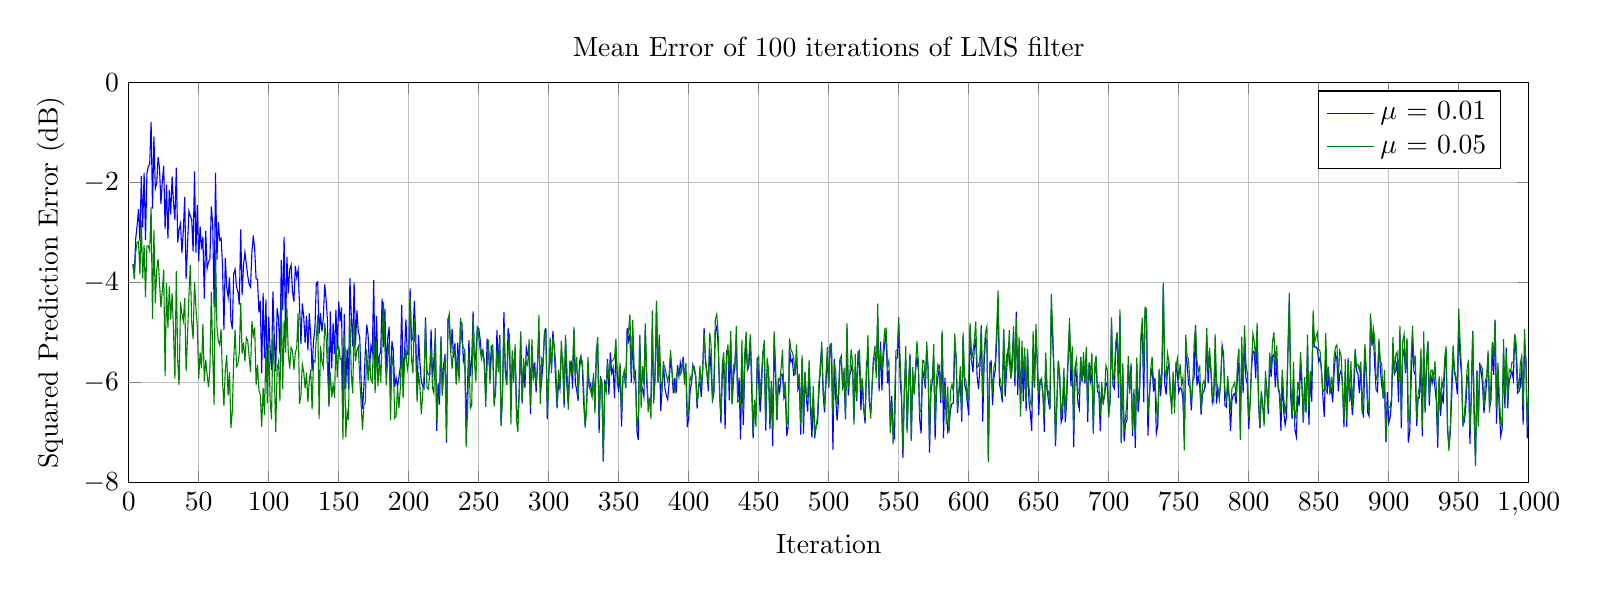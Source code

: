 % This file was created by matlab2tikz v0.4.7 (commit e8e34ce6bed2236de660d19205fcab087937605e) running on MATLAB 8.3.
% Copyright (c) 2008--2014, Nico Schlömer <nico.schloemer@gmail.com>
% All rights reserved.
% Minimal pgfplots version: 1.3
% 
% The latest updates can be retrieved from
%   http://www.mathworks.com/matlabcentral/fileexchange/22022-matlab2tikz
% where you can also make suggestions and rate matlab2tikz.
% 
\begin{tikzpicture}

\begin{axis}[%
width=7in,
height=2in,
unbounded coords=jump,
scale only axis,
xmin=0,
xmax=1000,
xlabel={Iteration},
xmajorgrids,
ymin=-8,
ymax=0,
ylabel={Squared Prediction Error (dB)},
ymajorgrids,
title={Mean Error of 100 iterations of LMS filter},
legend style={draw=black,fill=white,legend cell align=left}
]
\addplot [color=blue,solid]
  table[row sep=crcr]{1	-inf\\
2	-inf\\
3	-3.632\\
4	-3.81\\
5	-3.124\\
6	-2.861\\
7	-2.535\\
8	-3.167\\
9	-1.873\\
10	-2.897\\
11	-1.807\\
12	-3.155\\
13	-1.825\\
14	-1.682\\
15	-1.632\\
16	-0.79\\
17	-2.521\\
18	-1.076\\
19	-2.122\\
20	-2.01\\
21	-1.491\\
22	-1.714\\
23	-2.43\\
24	-1.975\\
25	-1.67\\
26	-2.931\\
27	-2.045\\
28	-3.124\\
29	-2.151\\
30	-2.635\\
31	-1.877\\
32	-2.403\\
33	-2.745\\
34	-1.701\\
35	-3.2\\
36	-2.935\\
37	-2.819\\
38	-3.406\\
39	-2.972\\
40	-2.291\\
41	-3.93\\
42	-3.26\\
43	-2.573\\
44	-2.67\\
45	-2.738\\
46	-3.382\\
47	-1.779\\
48	-3.406\\
49	-2.453\\
50	-3.577\\
51	-2.876\\
52	-3.336\\
53	-3.086\\
54	-4.322\\
55	-2.967\\
56	-3.723\\
57	-3.592\\
58	-3.539\\
59	-2.483\\
60	-2.835\\
61	-4.493\\
62	-1.808\\
63	-3.547\\
64	-2.793\\
65	-3.15\\
66	-3.116\\
67	-3.657\\
68	-4.953\\
69	-3.507\\
70	-4.088\\
71	-4.297\\
72	-3.899\\
73	-4.768\\
74	-4.933\\
75	-3.819\\
76	-3.737\\
77	-4.085\\
78	-4.184\\
79	-4.441\\
80	-2.94\\
81	-4.25\\
82	-3.659\\
83	-3.396\\
84	-3.63\\
85	-3.865\\
86	-4.036\\
87	-4.094\\
88	-3.395\\
89	-3.061\\
90	-3.345\\
91	-3.93\\
92	-3.936\\
93	-4.598\\
94	-4.362\\
95	-5.814\\
96	-4.21\\
97	-5.513\\
98	-4.34\\
99	-5.947\\
100	-4.688\\
101	-5.328\\
102	-5.75\\
103	-4.178\\
104	-5.128\\
105	-5.776\\
106	-4.513\\
107	-4.717\\
108	-5.433\\
109	-3.547\\
110	-4.554\\
111	-3.09\\
112	-5.097\\
113	-3.485\\
114	-4.216\\
115	-3.739\\
116	-3.649\\
117	-4.192\\
118	-4.383\\
119	-3.668\\
120	-3.898\\
121	-3.742\\
122	-4.442\\
123	-5.231\\
124	-4.421\\
125	-4.679\\
126	-5.21\\
127	-4.673\\
128	-5.356\\
129	-4.616\\
130	-5.08\\
131	-5.77\\
132	-5.171\\
133	-4.924\\
134	-4.01\\
135	-3.987\\
136	-5.03\\
137	-4.616\\
138	-4.981\\
139	-4.712\\
140	-4.04\\
141	-4.343\\
142	-4.774\\
143	-6.485\\
144	-4.579\\
145	-5.72\\
146	-4.81\\
147	-5.432\\
148	-4.548\\
149	-5.336\\
150	-4.383\\
151	-4.78\\
152	-4.5\\
153	-6.466\\
154	-4.628\\
155	-6.123\\
156	-5.327\\
157	-6.143\\
158	-3.91\\
159	-4.676\\
160	-5.276\\
161	-4.0\\
162	-5.249\\
163	-4.56\\
164	-4.978\\
165	-5.092\\
166	-5.956\\
167	-6.529\\
168	-6.08\\
169	-5.379\\
170	-4.844\\
171	-5.052\\
172	-5.744\\
173	-5.269\\
174	-5.388\\
175	-3.951\\
176	-5.921\\
177	-4.667\\
178	-5.641\\
179	-5.474\\
180	-5.37\\
181	-4.323\\
182	-5.292\\
183	-4.528\\
184	-5.831\\
185	-5.115\\
186	-4.884\\
187	-6.308\\
188	-5.173\\
189	-5.364\\
190	-6.085\\
191	-5.907\\
192	-6.087\\
193	-5.903\\
194	-5.686\\
195	-4.455\\
196	-5.94\\
197	-5.438\\
198	-4.738\\
199	-5.44\\
200	-5.448\\
201	-4.117\\
202	-5.166\\
203	-5.102\\
204	-4.37\\
205	-5.04\\
206	-6.254\\
207	-5.053\\
208	-5.604\\
209	-5.976\\
210	-6.077\\
211	-6.118\\
212	-4.7\\
213	-5.749\\
214	-5.847\\
215	-5.836\\
216	-4.939\\
217	-5.901\\
218	-5.537\\
219	-5.054\\
220	-6.966\\
221	-6.012\\
222	-6.444\\
223	-5.079\\
224	-6.209\\
225	-5.635\\
226	-5.435\\
227	-7.204\\
228	-4.757\\
229	-4.809\\
230	-5.409\\
231	-4.924\\
232	-5.508\\
233	-5.209\\
234	-6.025\\
235	-5.206\\
236	-5.654\\
237	-4.787\\
238	-4.813\\
239	-5.574\\
240	-5.417\\
241	-6.914\\
242	-6.062\\
243	-5.151\\
244	-5.875\\
245	-5.539\\
246	-4.576\\
247	-5.642\\
248	-5.411\\
249	-4.932\\
250	-4.916\\
251	-5.131\\
252	-5.451\\
253	-5.352\\
254	-5.652\\
255	-6.308\\
256	-5.126\\
257	-5.379\\
258	-5.814\\
259	-5.281\\
260	-5.349\\
261	-6.338\\
262	-6.252\\
263	-4.954\\
264	-5.682\\
265	-5.055\\
266	-6.871\\
267	-6.189\\
268	-4.587\\
269	-5.718\\
270	-6.054\\
271	-4.911\\
272	-5.265\\
273	-6.47\\
274	-5.457\\
275	-5.797\\
276	-5.346\\
277	-6.517\\
278	-6.725\\
279	-6.139\\
280	-5.057\\
281	-6.422\\
282	-5.703\\
283	-6.11\\
284	-5.3\\
285	-5.458\\
286	-5.46\\
287	-6.626\\
288	-5.266\\
289	-5.931\\
290	-5.597\\
291	-6.202\\
292	-5.579\\
293	-4.972\\
294	-6.215\\
295	-5.963\\
296	-5.562\\
297	-5.06\\
298	-4.908\\
299	-6.731\\
300	-5.818\\
301	-5.458\\
302	-5.658\\
303	-4.973\\
304	-5.361\\
305	-5.987\\
306	-6.516\\
307	-5.997\\
308	-6.131\\
309	-5.442\\
310	-5.505\\
311	-6.501\\
312	-5.12\\
313	-6.063\\
314	-6.433\\
315	-5.791\\
316	-5.559\\
317	-6.12\\
318	-4.951\\
319	-6.003\\
320	-6.16\\
321	-6.366\\
322	-5.585\\
323	-5.471\\
324	-5.685\\
325	-6.426\\
326	-6.849\\
327	-6.462\\
328	-5.784\\
329	-6.097\\
330	-6.025\\
331	-6.286\\
332	-5.889\\
333	-6.494\\
334	-5.432\\
335	-5.23\\
336	-7.006\\
337	-5.875\\
338	-6.092\\
339	-7.581\\
340	-5.944\\
341	-6.187\\
342	-5.53\\
343	-6.242\\
344	-5.401\\
345	-5.814\\
346	-5.707\\
347	-6.311\\
348	-5.28\\
349	-5.825\\
350	-6.198\\
351	-5.689\\
352	-6.885\\
353	-5.9\\
354	-5.801\\
355	-6.112\\
356	-4.912\\
357	-5.167\\
358	-5.038\\
359	-6.002\\
360	-4.971\\
361	-5.956\\
362	-5.811\\
363	-6.98\\
364	-7.149\\
365	-5.062\\
366	-6.04\\
367	-6.137\\
368	-6.289\\
369	-4.947\\
370	-6.002\\
371	-6.378\\
372	-6.359\\
373	-6.395\\
374	-4.911\\
375	-6.342\\
376	-5.783\\
377	-4.417\\
378	-6.001\\
379	-5.114\\
380	-6.571\\
381	-6.136\\
382	-5.58\\
383	-6.111\\
384	-6.256\\
385	-6.343\\
386	-6.012\\
387	-5.506\\
388	-5.773\\
389	-6.212\\
390	-5.91\\
391	-6.216\\
392	-5.656\\
393	-5.876\\
394	-5.6\\
395	-5.764\\
396	-5.486\\
397	-5.867\\
398	-5.818\\
399	-6.894\\
400	-6.715\\
401	-6.166\\
402	-6.011\\
403	-5.644\\
404	-5.761\\
405	-5.874\\
406	-6.522\\
407	-6.062\\
408	-5.99\\
409	-6.289\\
410	-5.755\\
411	-4.906\\
412	-5.643\\
413	-5.775\\
414	-6.175\\
415	-5.346\\
416	-5.774\\
417	-6.346\\
418	-6.224\\
419	-4.984\\
420	-4.882\\
421	-5.261\\
422	-6.134\\
423	-6.819\\
424	-5.853\\
425	-5.607\\
426	-6.928\\
427	-5.369\\
428	-5.359\\
429	-6.359\\
430	-5.156\\
431	-6.436\\
432	-5.911\\
433	-5.636\\
434	-5.078\\
435	-6.37\\
436	-5.901\\
437	-7.136\\
438	-5.662\\
439	-6.848\\
440	-5.696\\
441	-5.21\\
442	-5.746\\
443	-5.67\\
444	-5.092\\
445	-6.168\\
446	-7.121\\
447	-6.425\\
448	-6.7\\
449	-5.497\\
450	-5.98\\
451	-6.586\\
452	-6.129\\
453	-5.395\\
454	-5.415\\
455	-6.963\\
456	-5.75\\
457	-5.732\\
458	-6.927\\
459	-6.108\\
460	-7.273\\
461	-5.153\\
462	-5.877\\
463	-6.753\\
464	-6.022\\
465	-6.185\\
466	-5.833\\
467	-5.849\\
468	-6.304\\
469	-6.176\\
470	-7.069\\
471	-6.897\\
472	-5.308\\
473	-5.589\\
474	-5.539\\
475	-5.856\\
476	-5.824\\
477	-5.428\\
478	-6.13\\
479	-6.011\\
480	-7.043\\
481	-5.527\\
482	-7.023\\
483	-5.792\\
484	-6.313\\
485	-6.58\\
486	-5.722\\
487	-6.545\\
488	-7.102\\
489	-6.264\\
490	-7.115\\
491	-6.857\\
492	-6.819\\
493	-6.217\\
494	-5.631\\
495	-5.297\\
496	-6.224\\
497	-6.597\\
498	-6.037\\
499	-5.436\\
500	-6.104\\
501	-5.248\\
502	-5.446\\
503	-7.35\\
504	-5.529\\
505	-6.327\\
506	-6.761\\
507	-6.35\\
508	-5.556\\
509	-5.551\\
510	-6.105\\
511	-5.852\\
512	-6.734\\
513	-4.913\\
514	-6.259\\
515	-5.854\\
516	-5.773\\
517	-5.583\\
518	-6.738\\
519	-5.706\\
520	-6.374\\
521	-5.364\\
522	-5.687\\
523	-6.555\\
524	-5.939\\
525	-6.542\\
526	-6.822\\
527	-5.589\\
528	-5.618\\
529	-6.399\\
530	-6.619\\
531	-6.075\\
532	-5.504\\
533	-5.532\\
534	-5.827\\
535	-4.705\\
536	-6.176\\
537	-5.185\\
538	-6.158\\
539	-5.517\\
540	-5.231\\
541	-4.978\\
542	-6.018\\
543	-5.754\\
544	-6.888\\
545	-6.271\\
546	-6.978\\
547	-7.094\\
548	-5.539\\
549	-5.5\\
550	-4.847\\
551	-5.954\\
552	-6.335\\
553	-7.515\\
554	-6.135\\
555	-5.533\\
556	-6.965\\
557	-6.14\\
558	-5.426\\
559	-7.14\\
560	-5.854\\
561	-6.217\\
562	-5.78\\
563	-5.481\\
564	-5.75\\
565	-6.745\\
566	-7.02\\
567	-5.739\\
568	-5.895\\
569	-6.121\\
570	-5.337\\
571	-5.723\\
572	-7.402\\
573	-6.189\\
574	-5.989\\
575	-5.537\\
576	-7.142\\
577	-6.169\\
578	-5.889\\
579	-5.722\\
580	-6.414\\
581	-5.0\\
582	-7.114\\
583	-5.901\\
584	-6.542\\
585	-6.977\\
586	-6.866\\
587	-6.542\\
588	-6.425\\
589	-6.411\\
590	-5.296\\
591	-5.483\\
592	-6.613\\
593	-6.219\\
594	-5.985\\
595	-6.781\\
596	-5.098\\
597	-6.042\\
598	-6.142\\
599	-6.393\\
600	-6.655\\
601	-4.92\\
602	-5.546\\
603	-5.799\\
604	-5.313\\
605	-5.131\\
606	-5.88\\
607	-6.13\\
608	-5.699\\
609	-4.86\\
610	-6.784\\
611	-5.651\\
612	-5.111\\
613	-5.18\\
614	-7.461\\
615	-5.771\\
616	-5.552\\
617	-6.454\\
618	-5.909\\
619	-5.747\\
620	-5.164\\
621	-4.421\\
622	-6.044\\
623	-6.161\\
624	-6.397\\
625	-4.965\\
626	-6.282\\
627	-5.803\\
628	-5.369\\
629	-5.486\\
630	-5.907\\
631	-5.505\\
632	-4.988\\
633	-6.078\\
634	-4.583\\
635	-6.247\\
636	-5.287\\
637	-6.546\\
638	-5.431\\
639	-6.379\\
640	-5.473\\
641	-6.575\\
642	-5.382\\
643	-6.363\\
644	-6.601\\
645	-6.968\\
646	-5.267\\
647	-6.104\\
648	-4.943\\
649	-5.634\\
650	-6.647\\
651	-5.96\\
652	-5.994\\
653	-6.215\\
654	-6.987\\
655	-5.575\\
656	-6.121\\
657	-6.389\\
658	-6.542\\
659	-4.507\\
660	-5.163\\
661	-5.951\\
662	-7.273\\
663	-6.375\\
664	-5.566\\
665	-5.897\\
666	-6.797\\
667	-6.701\\
668	-5.912\\
669	-6.79\\
670	-6.361\\
671	-5.527\\
672	-4.927\\
673	-6.078\\
674	-5.507\\
675	-7.286\\
676	-5.681\\
677	-5.866\\
678	-6.41\\
679	-6.53\\
680	-5.495\\
681	-5.989\\
682	-5.652\\
683	-6.022\\
684	-5.37\\
685	-6.788\\
686	-5.595\\
687	-5.979\\
688	-5.829\\
689	-6.961\\
690	-5.788\\
691	-5.664\\
692	-6.182\\
693	-6.221\\
694	-6.972\\
695	-6.073\\
696	-6.359\\
697	-6.298\\
698	-6.0\\
699	-6.073\\
700	-6.651\\
701	-6.396\\
702	-4.802\\
703	-6.059\\
704	-6.121\\
705	-5.351\\
706	-5.016\\
707	-6.306\\
708	-4.669\\
709	-7.217\\
710	-5.691\\
711	-7.181\\
712	-6.819\\
713	-6.759\\
714	-5.631\\
715	-6.137\\
716	-5.618\\
717	-7.066\\
718	-6.229\\
719	-7.309\\
720	-5.623\\
721	-6.595\\
722	-6.239\\
723	-5.156\\
724	-4.914\\
725	-6.394\\
726	-4.577\\
727	-4.67\\
728	-7.064\\
729	-6.284\\
730	-5.899\\
731	-5.701\\
732	-6.18\\
733	-5.906\\
734	-7.021\\
735	-6.866\\
736	-5.765\\
737	-6.273\\
738	-5.89\\
739	-4.062\\
740	-6.023\\
741	-6.244\\
742	-5.725\\
743	-5.637\\
744	-6.274\\
745	-6.44\\
746	-5.924\\
747	-6.373\\
748	-5.67\\
749	-5.803\\
750	-6.191\\
751	-6.104\\
752	-6.134\\
753	-6.344\\
754	-7.187\\
755	-5.422\\
756	-5.606\\
757	-6.043\\
758	-6.076\\
759	-6.558\\
760	-5.968\\
761	-5.905\\
762	-4.855\\
763	-6.063\\
764	-5.886\\
765	-6.063\\
766	-6.647\\
767	-6.223\\
768	-6.179\\
769	-6.002\\
770	-5.082\\
771	-6.019\\
772	-5.49\\
773	-5.756\\
774	-6.399\\
775	-6.269\\
776	-5.391\\
777	-6.42\\
778	-6.128\\
779	-6.302\\
780	-5.972\\
781	-5.257\\
782	-5.417\\
783	-6.458\\
784	-6.493\\
785	-6.038\\
786	-6.28\\
787	-6.973\\
788	-6.356\\
789	-6.244\\
790	-6.219\\
791	-6.43\\
792	-5.822\\
793	-5.596\\
794	-6.965\\
795	-5.461\\
796	-6.21\\
797	-5.137\\
798	-5.906\\
799	-6.035\\
800	-6.927\\
801	-6.389\\
802	-5.703\\
803	-5.372\\
804	-5.404\\
805	-5.915\\
806	-5.041\\
807	-6.419\\
808	-6.915\\
809	-6.22\\
810	-6.461\\
811	-6.786\\
812	-5.902\\
813	-6.146\\
814	-6.629\\
815	-5.499\\
816	-5.891\\
817	-5.47\\
818	-5.436\\
819	-6.099\\
820	-5.53\\
821	-6.124\\
822	-6.242\\
823	-6.967\\
824	-5.873\\
825	-6.584\\
826	-6.851\\
827	-6.673\\
828	-5.407\\
829	-4.355\\
830	-6.288\\
831	-6.733\\
832	-6.046\\
833	-6.953\\
834	-7.083\\
835	-6.259\\
836	-6.476\\
837	-5.616\\
838	-6.068\\
839	-6.804\\
840	-6.005\\
841	-6.586\\
842	-5.275\\
843	-6.846\\
844	-5.828\\
845	-6.382\\
846	-4.833\\
847	-5.291\\
848	-5.29\\
849	-5.327\\
850	-5.584\\
851	-5.5\\
852	-5.759\\
853	-6.297\\
854	-6.687\\
855	-5.51\\
856	-6.238\\
857	-5.828\\
858	-6.212\\
859	-6.128\\
860	-6.399\\
861	-5.797\\
862	-5.436\\
863	-5.54\\
864	-6.177\\
865	-5.839\\
866	-5.765\\
867	-6.005\\
868	-6.893\\
869	-5.804\\
870	-6.886\\
871	-5.508\\
872	-6.373\\
873	-6.114\\
874	-6.653\\
875	-6.303\\
876	-5.409\\
877	-5.761\\
878	-5.823\\
879	-6.212\\
880	-5.696\\
881	-6.463\\
882	-6.701\\
883	-5.436\\
884	-5.791\\
885	-6.602\\
886	-6.673\\
887	-4.692\\
888	-5.265\\
889	-4.991\\
890	-5.667\\
891	-6.151\\
892	-6.187\\
893	-5.181\\
894	-5.716\\
895	-6.058\\
896	-6.255\\
897	-6.083\\
898	-7.2\\
899	-6.192\\
900	-6.808\\
901	-6.693\\
902	-6.397\\
903	-5.372\\
904	-5.836\\
905	-5.772\\
906	-5.573\\
907	-6.395\\
908	-5.032\\
909	-6.918\\
910	-5.47\\
911	-5.33\\
912	-5.812\\
913	-5.152\\
914	-7.201\\
915	-6.978\\
916	-6.0\\
917	-5.139\\
918	-5.768\\
919	-5.858\\
920	-6.869\\
921	-6.3\\
922	-6.306\\
923	-5.482\\
924	-7.076\\
925	-5.285\\
926	-6.585\\
927	-5.702\\
928	-5.198\\
929	-6.461\\
930	-5.844\\
931	-6.015\\
932	-5.844\\
933	-6.094\\
934	-6.379\\
935	-7.304\\
936	-5.928\\
937	-6.666\\
938	-6.229\\
939	-6.421\\
940	-5.7\\
941	-5.456\\
942	-6.941\\
943	-7.289\\
944	-7.005\\
945	-6.272\\
946	-5.412\\
947	-5.804\\
948	-5.95\\
949	-6.239\\
950	-4.915\\
951	-5.503\\
952	-5.842\\
953	-6.838\\
954	-6.79\\
955	-6.504\\
956	-5.961\\
957	-5.808\\
958	-7.23\\
959	-6.177\\
960	-4.971\\
961	-6.727\\
962	-7.624\\
963	-5.76\\
964	-6.8\\
965	-5.606\\
966	-5.777\\
967	-6.028\\
968	-6.613\\
969	-6.301\\
970	-5.975\\
971	-5.441\\
972	-6.499\\
973	-6.373\\
974	-5.272\\
975	-5.847\\
976	-4.742\\
977	-6.821\\
978	-5.803\\
979	-6.57\\
980	-7.074\\
981	-6.918\\
982	-5.428\\
983	-6.516\\
984	-5.301\\
985	-6.518\\
986	-5.99\\
987	-5.872\\
988	-5.777\\
989	-5.938\\
990	-5.063\\
991	-5.452\\
992	-6.213\\
993	-6.186\\
994	-6.087\\
995	-5.578\\
996	-6.845\\
997	-5.253\\
998	-5.548\\
999	-7.119\\
1000	-6.383\\
};
\addlegendentry{$\mu\text{ = 0.01}$};

\addplot [color=black!50!green,solid]
  table[row sep=crcr]{1	-inf\\
2	-inf\\
3	-3.632\\
4	-3.93\\
5	-3.389\\
6	-3.201\\
7	-3.18\\
8	-3.841\\
9	-2.766\\
10	-3.916\\
11	-3.252\\
12	-4.292\\
13	-3.269\\
14	-3.268\\
15	-3.37\\
16	-2.491\\
17	-4.729\\
18	-2.949\\
19	-4.406\\
20	-3.749\\
21	-3.527\\
22	-4.005\\
23	-4.499\\
24	-4.158\\
25	-3.746\\
26	-5.876\\
27	-4.015\\
28	-4.907\\
29	-4.076\\
30	-4.738\\
31	-4.211\\
32	-4.966\\
33	-5.923\\
34	-3.774\\
35	-5.572\\
36	-6.054\\
37	-4.396\\
38	-4.629\\
39	-4.773\\
40	-4.312\\
41	-5.776\\
42	-5.077\\
43	-4.269\\
44	-3.655\\
45	-4.8\\
46	-5.128\\
47	-3.988\\
48	-4.499\\
49	-4.879\\
50	-5.918\\
51	-5.399\\
52	-5.716\\
53	-4.829\\
54	-5.981\\
55	-5.546\\
56	-5.84\\
57	-6.093\\
58	-5.742\\
59	-4.189\\
60	-5.405\\
61	-6.452\\
62	-3.348\\
63	-4.881\\
64	-5.173\\
65	-5.251\\
66	-4.929\\
67	-5.959\\
68	-6.465\\
69	-5.75\\
70	-5.456\\
71	-6.264\\
72	-5.794\\
73	-6.911\\
74	-6.575\\
75	-5.546\\
76	-4.945\\
77	-5.684\\
78	-5.633\\
79	-5.409\\
80	-4.409\\
81	-5.424\\
82	-5.201\\
83	-5.578\\
84	-5.103\\
85	-5.164\\
86	-5.478\\
87	-5.787\\
88	-4.773\\
89	-5.065\\
90	-4.901\\
91	-6.052\\
92	-5.653\\
93	-6.153\\
94	-6.252\\
95	-6.885\\
96	-6.105\\
97	-6.652\\
98	-5.289\\
99	-6.416\\
100	-5.185\\
101	-6.33\\
102	-6.737\\
103	-5.001\\
104	-5.787\\
105	-6.995\\
106	-5.726\\
107	-5.579\\
108	-6.376\\
109	-4.298\\
110	-6.137\\
111	-4.761\\
112	-5.402\\
113	-4.515\\
114	-5.424\\
115	-5.722\\
116	-5.3\\
117	-5.366\\
118	-5.747\\
119	-5.405\\
120	-5.308\\
121	-4.614\\
122	-6.432\\
123	-6.266\\
124	-5.632\\
125	-5.787\\
126	-6.118\\
127	-5.805\\
128	-6.391\\
129	-5.955\\
130	-5.744\\
131	-6.543\\
132	-5.557\\
133	-5.595\\
134	-5.112\\
135	-4.648\\
136	-6.732\\
137	-5.271\\
138	-5.581\\
139	-5.688\\
140	-4.813\\
141	-5.084\\
142	-5.724\\
143	-6.427\\
144	-5.788\\
145	-6.29\\
146	-6.047\\
147	-6.309\\
148	-5.177\\
149	-5.896\\
150	-5.261\\
151	-5.532\\
152	-5.523\\
153	-7.143\\
154	-5.055\\
155	-7.092\\
156	-6.575\\
157	-6.755\\
158	-4.704\\
159	-5.849\\
160	-6.215\\
161	-4.806\\
162	-5.576\\
163	-5.348\\
164	-5.283\\
165	-5.916\\
166	-6.419\\
167	-6.948\\
168	-6.446\\
169	-6.398\\
170	-5.337\\
171	-5.97\\
172	-5.501\\
173	-5.948\\
174	-5.994\\
175	-4.98\\
176	-6.21\\
177	-5.179\\
178	-6.074\\
179	-5.517\\
180	-5.998\\
181	-5.173\\
182	-4.395\\
183	-5.306\\
184	-6.057\\
185	-5.482\\
186	-5.202\\
187	-6.758\\
188	-5.468\\
189	-5.649\\
190	-6.713\\
191	-6.673\\
192	-6.089\\
193	-6.515\\
194	-6.117\\
195	-5.268\\
196	-6.318\\
197	-5.626\\
198	-5.323\\
199	-5.748\\
200	-5.571\\
201	-4.293\\
202	-5.52\\
203	-5.815\\
204	-4.711\\
205	-5.365\\
206	-6.387\\
207	-5.793\\
208	-6.081\\
209	-6.639\\
210	-6.206\\
211	-5.855\\
212	-4.778\\
213	-6.103\\
214	-6.135\\
215	-5.841\\
216	-5.29\\
217	-6.117\\
218	-6.219\\
219	-4.909\\
220	-6.763\\
221	-6.284\\
222	-6.261\\
223	-5.171\\
224	-6.261\\
225	-5.795\\
226	-5.51\\
227	-7.133\\
228	-4.742\\
229	-4.628\\
230	-5.386\\
231	-5.729\\
232	-5.323\\
233	-5.409\\
234	-6.043\\
235	-5.423\\
236	-5.999\\
237	-4.705\\
238	-5.183\\
239	-5.318\\
240	-5.339\\
241	-7.298\\
242	-6.591\\
243	-5.391\\
244	-6.514\\
245	-6.457\\
246	-4.665\\
247	-5.586\\
248	-5.985\\
249	-4.863\\
250	-5.088\\
251	-5.343\\
252	-5.529\\
253	-5.404\\
254	-5.566\\
255	-6.489\\
256	-5.661\\
257	-5.141\\
258	-6.029\\
259	-5.502\\
260	-5.238\\
261	-6.484\\
262	-6.157\\
263	-5.347\\
264	-5.79\\
265	-5.106\\
266	-6.851\\
267	-6.258\\
268	-4.885\\
269	-5.821\\
270	-6.049\\
271	-5.373\\
272	-5.018\\
273	-6.842\\
274	-5.358\\
275	-6.002\\
276	-5.234\\
277	-6.759\\
278	-6.99\\
279	-6.12\\
280	-4.979\\
281	-6.383\\
282	-5.516\\
283	-5.84\\
284	-5.573\\
285	-5.655\\
286	-5.129\\
287	-6.492\\
288	-5.129\\
289	-5.931\\
290	-5.774\\
291	-6.024\\
292	-5.755\\
293	-4.641\\
294	-6.428\\
295	-5.532\\
296	-5.621\\
297	-4.939\\
298	-5.121\\
299	-6.634\\
300	-6.001\\
301	-5.099\\
302	-5.815\\
303	-5.1\\
304	-5.28\\
305	-5.655\\
306	-6.468\\
307	-5.742\\
308	-6.111\\
309	-5.166\\
310	-5.661\\
311	-6.362\\
312	-5.054\\
313	-5.707\\
314	-6.541\\
315	-5.574\\
316	-5.848\\
317	-5.817\\
318	-4.885\\
319	-5.878\\
320	-5.494\\
321	-6.293\\
322	-5.741\\
323	-5.509\\
324	-5.581\\
325	-6.128\\
326	-6.909\\
327	-6.565\\
328	-5.49\\
329	-6.084\\
330	-6.174\\
331	-6.293\\
332	-5.811\\
333	-6.619\\
334	-5.359\\
335	-5.095\\
336	-6.755\\
337	-5.926\\
338	-5.952\\
339	-7.578\\
340	-6.028\\
341	-6.185\\
342	-5.587\\
343	-5.937\\
344	-5.636\\
345	-5.569\\
346	-5.552\\
347	-5.505\\
348	-5.122\\
349	-6.06\\
350	-5.941\\
351	-5.61\\
352	-6.642\\
353	-5.891\\
354	-5.762\\
355	-6.096\\
356	-5.108\\
357	-4.991\\
358	-4.637\\
359	-5.81\\
360	-4.75\\
361	-5.73\\
362	-6.013\\
363	-6.892\\
364	-6.67\\
365	-5.05\\
366	-6.518\\
367	-5.674\\
368	-6.043\\
369	-4.82\\
370	-5.785\\
371	-6.597\\
372	-6.302\\
373	-6.726\\
374	-4.558\\
375	-6.418\\
376	-5.925\\
377	-4.365\\
378	-5.99\\
379	-5.043\\
380	-5.954\\
381	-6.147\\
382	-5.636\\
383	-5.698\\
384	-5.837\\
385	-5.974\\
386	-5.845\\
387	-5.356\\
388	-5.733\\
389	-6.064\\
390	-6.178\\
391	-5.931\\
392	-5.77\\
393	-5.747\\
394	-5.83\\
395	-5.666\\
396	-5.589\\
397	-6.043\\
398	-5.603\\
399	-6.656\\
400	-6.533\\
401	-5.882\\
402	-5.973\\
403	-5.677\\
404	-5.683\\
405	-5.876\\
406	-6.429\\
407	-6.184\\
408	-5.663\\
409	-6.093\\
410	-5.743\\
411	-5.004\\
412	-5.492\\
413	-5.851\\
414	-5.972\\
415	-5.002\\
416	-5.262\\
417	-6.402\\
418	-5.969\\
419	-4.74\\
420	-4.635\\
421	-5.004\\
422	-6.17\\
423	-6.688\\
424	-5.619\\
425	-5.401\\
426	-6.374\\
427	-5.461\\
428	-5.241\\
429	-5.784\\
430	-4.972\\
431	-6.419\\
432	-5.658\\
433	-5.715\\
434	-4.875\\
435	-6.388\\
436	-6.366\\
437	-6.463\\
438	-5.141\\
439	-6.568\\
440	-5.421\\
441	-4.979\\
442	-5.748\\
443	-5.49\\
444	-5.036\\
445	-5.824\\
446	-7.036\\
447	-6.342\\
448	-6.89\\
449	-5.577\\
450	-5.491\\
451	-6.308\\
452	-5.866\\
453	-5.387\\
454	-5.154\\
455	-6.825\\
456	-5.506\\
457	-5.745\\
458	-6.802\\
459	-5.961\\
460	-6.931\\
461	-4.973\\
462	-5.637\\
463	-6.752\\
464	-5.926\\
465	-5.96\\
466	-5.719\\
467	-5.345\\
468	-6.301\\
469	-5.987\\
470	-6.845\\
471	-6.795\\
472	-5.12\\
473	-5.344\\
474	-5.397\\
475	-5.51\\
476	-5.858\\
477	-5.24\\
478	-6.083\\
479	-5.827\\
480	-6.841\\
481	-5.45\\
482	-6.8\\
483	-5.804\\
484	-6.237\\
485	-6.286\\
486	-5.55\\
487	-6.428\\
488	-6.796\\
489	-6.074\\
490	-7.025\\
491	-6.898\\
492	-6.675\\
493	-5.985\\
494	-5.834\\
495	-5.183\\
496	-6.101\\
497	-6.504\\
498	-5.89\\
499	-5.291\\
500	-6.088\\
501	-5.234\\
502	-5.221\\
503	-6.657\\
504	-5.591\\
505	-5.788\\
506	-6.46\\
507	-6.234\\
508	-5.53\\
509	-5.463\\
510	-6.163\\
511	-5.706\\
512	-6.736\\
513	-4.813\\
514	-6.106\\
515	-5.883\\
516	-5.338\\
517	-5.589\\
518	-6.843\\
519	-5.43\\
520	-6.314\\
521	-5.458\\
522	-5.37\\
523	-6.15\\
524	-5.917\\
525	-6.517\\
526	-6.704\\
527	-5.821\\
528	-5.048\\
529	-6.277\\
530	-6.72\\
531	-6.026\\
532	-5.536\\
533	-5.265\\
534	-5.907\\
535	-4.423\\
536	-6.031\\
537	-5.353\\
538	-5.748\\
539	-5.33\\
540	-4.935\\
541	-4.914\\
542	-5.662\\
543	-5.563\\
544	-7.01\\
545	-6.403\\
546	-7.238\\
547	-6.459\\
548	-5.369\\
549	-5.342\\
550	-4.692\\
551	-5.533\\
552	-6.204\\
553	-7.356\\
554	-6.244\\
555	-5.272\\
556	-7.012\\
557	-6.004\\
558	-5.506\\
559	-7.166\\
560	-5.692\\
561	-6.247\\
562	-5.695\\
563	-5.174\\
564	-5.556\\
565	-6.601\\
566	-6.556\\
567	-5.556\\
568	-5.567\\
569	-6.053\\
570	-5.183\\
571	-5.751\\
572	-7.155\\
573	-5.954\\
574	-5.932\\
575	-5.227\\
576	-6.851\\
577	-5.929\\
578	-5.639\\
579	-5.739\\
580	-6.34\\
581	-4.957\\
582	-6.355\\
583	-6.054\\
584	-6.83\\
585	-6.077\\
586	-7.006\\
587	-6.168\\
588	-6.044\\
589	-6.177\\
590	-5.024\\
591	-5.529\\
592	-6.548\\
593	-6.137\\
594	-5.675\\
595	-6.697\\
596	-4.996\\
597	-5.898\\
598	-5.952\\
599	-6.383\\
600	-5.887\\
601	-4.806\\
602	-5.559\\
603	-5.385\\
604	-5.169\\
605	-4.779\\
606	-5.697\\
607	-5.677\\
608	-5.53\\
609	-4.909\\
610	-6.275\\
611	-5.407\\
612	-4.984\\
613	-4.877\\
614	-7.596\\
615	-5.645\\
616	-5.74\\
617	-6.205\\
618	-5.702\\
619	-5.58\\
620	-4.901\\
621	-4.157\\
622	-5.877\\
623	-5.996\\
624	-6.285\\
625	-4.931\\
626	-6.087\\
627	-5.472\\
628	-5.58\\
629	-4.954\\
630	-5.924\\
631	-5.757\\
632	-4.88\\
633	-5.924\\
634	-4.709\\
635	-5.935\\
636	-5.084\\
637	-6.682\\
638	-5.162\\
639	-5.9\\
640	-5.302\\
641	-6.391\\
642	-5.326\\
643	-6.072\\
644	-6.392\\
645	-6.468\\
646	-4.971\\
647	-6.08\\
648	-4.83\\
649	-5.654\\
650	-6.191\\
651	-5.964\\
652	-5.918\\
653	-6.263\\
654	-6.688\\
655	-5.405\\
656	-6.17\\
657	-6.17\\
658	-6.498\\
659	-4.222\\
660	-4.951\\
661	-5.824\\
662	-7.149\\
663	-6.364\\
664	-5.589\\
665	-5.829\\
666	-6.687\\
667	-6.411\\
668	-5.709\\
669	-6.651\\
670	-6.113\\
671	-5.465\\
672	-4.715\\
673	-5.761\\
674	-5.278\\
675	-6.969\\
676	-5.673\\
677	-5.525\\
678	-6.235\\
679	-6.229\\
680	-5.508\\
681	-5.97\\
682	-5.391\\
683	-5.961\\
684	-5.287\\
685	-6.59\\
686	-5.616\\
687	-5.808\\
688	-5.406\\
689	-7.03\\
690	-5.651\\
691	-5.462\\
692	-6.116\\
693	-6.044\\
694	-6.673\\
695	-5.993\\
696	-6.451\\
697	-6.234\\
698	-5.662\\
699	-5.747\\
700	-6.696\\
701	-6.249\\
702	-4.698\\
703	-5.941\\
704	-5.84\\
705	-5.199\\
706	-4.993\\
707	-6.034\\
708	-4.539\\
709	-7.214\\
710	-5.62\\
711	-6.999\\
712	-6.695\\
713	-6.396\\
714	-5.473\\
715	-6.221\\
716	-5.738\\
717	-6.962\\
718	-6.13\\
719	-7.066\\
720	-5.504\\
721	-6.376\\
722	-6.139\\
723	-5.059\\
724	-4.704\\
725	-5.818\\
726	-4.496\\
727	-4.53\\
728	-6.655\\
729	-6.314\\
730	-5.738\\
731	-5.486\\
732	-6.005\\
733	-5.991\\
734	-6.415\\
735	-6.82\\
736	-5.723\\
737	-6.03\\
738	-5.765\\
739	-4.005\\
740	-5.762\\
741	-5.917\\
742	-5.411\\
743	-5.591\\
744	-6.139\\
745	-6.632\\
746	-5.771\\
747	-6.616\\
748	-5.707\\
749	-5.524\\
750	-5.947\\
751	-5.632\\
752	-6.033\\
753	-5.9\\
754	-7.36\\
755	-5.042\\
756	-5.486\\
757	-5.527\\
758	-6.005\\
759	-6.399\\
760	-6.065\\
761	-5.21\\
762	-4.885\\
763	-5.547\\
764	-5.784\\
765	-5.685\\
766	-6.592\\
767	-6.052\\
768	-5.972\\
769	-6.061\\
770	-4.908\\
771	-5.778\\
772	-5.307\\
773	-5.714\\
774	-6.224\\
775	-6.369\\
776	-5.032\\
777	-5.984\\
778	-6.137\\
779	-6.337\\
780	-5.934\\
781	-5.283\\
782	-5.505\\
783	-6.161\\
784	-6.387\\
785	-5.871\\
786	-6.25\\
787	-6.554\\
788	-6.117\\
789	-6.077\\
790	-6.001\\
791	-6.301\\
792	-5.602\\
793	-5.319\\
794	-7.147\\
795	-5.089\\
796	-6.072\\
797	-4.86\\
798	-5.626\\
799	-5.805\\
800	-6.709\\
801	-6.477\\
802	-5.675\\
803	-5.024\\
804	-5.191\\
805	-5.575\\
806	-4.803\\
807	-6.249\\
808	-6.911\\
809	-6.171\\
810	-6.418\\
811	-6.876\\
812	-5.772\\
813	-6.233\\
814	-6.522\\
815	-5.403\\
816	-5.757\\
817	-5.181\\
818	-4.997\\
819	-5.678\\
820	-5.258\\
821	-6.061\\
822	-6.196\\
823	-6.602\\
824	-5.743\\
825	-6.305\\
826	-6.638\\
827	-6.338\\
828	-5.365\\
829	-4.208\\
830	-5.993\\
831	-6.662\\
832	-5.59\\
833	-6.731\\
834	-6.575\\
835	-5.99\\
836	-6.174\\
837	-5.389\\
838	-5.91\\
839	-6.798\\
840	-5.893\\
841	-6.62\\
842	-5.043\\
843	-6.555\\
844	-5.775\\
845	-5.961\\
846	-4.558\\
847	-5.2\\
848	-5.094\\
849	-4.998\\
850	-5.343\\
851	-5.378\\
852	-5.796\\
853	-6.185\\
854	-6.144\\
855	-5.011\\
856	-5.935\\
857	-5.683\\
858	-6.209\\
859	-5.891\\
860	-6.163\\
861	-5.473\\
862	-5.29\\
863	-5.249\\
864	-5.92\\
865	-5.366\\
866	-5.463\\
867	-6.166\\
868	-6.758\\
869	-5.534\\
870	-6.753\\
871	-5.582\\
872	-6.387\\
873	-5.571\\
874	-6.504\\
875	-5.974\\
876	-5.324\\
877	-5.66\\
878	-5.635\\
879	-5.76\\
880	-5.585\\
881	-6.627\\
882	-5.967\\
883	-5.228\\
884	-5.763\\
885	-6.407\\
886	-6.598\\
887	-4.62\\
888	-5.211\\
889	-4.903\\
890	-5.116\\
891	-5.946\\
892	-5.878\\
893	-5.121\\
894	-5.562\\
895	-5.628\\
896	-6.332\\
897	-5.752\\
898	-7.178\\
899	-6.475\\
900	-6.479\\
901	-6.502\\
902	-6.318\\
903	-5.094\\
904	-5.82\\
905	-5.452\\
906	-5.392\\
907	-5.959\\
908	-4.864\\
909	-6.712\\
910	-5.178\\
911	-5.037\\
912	-5.747\\
913	-5.115\\
914	-6.678\\
915	-6.762\\
916	-5.483\\
917	-4.862\\
918	-5.655\\
919	-5.462\\
920	-6.735\\
921	-6.25\\
922	-6.066\\
923	-5.319\\
924	-6.903\\
925	-4.978\\
926	-6.607\\
927	-5.53\\
928	-5.174\\
929	-6.32\\
930	-5.771\\
931	-5.751\\
932	-5.969\\
933	-5.575\\
934	-6.149\\
935	-7.142\\
936	-5.868\\
937	-6.472\\
938	-5.963\\
939	-6.119\\
940	-5.488\\
941	-5.275\\
942	-6.825\\
943	-7.372\\
944	-6.849\\
945	-5.927\\
946	-5.252\\
947	-5.754\\
948	-5.9\\
949	-5.992\\
950	-4.522\\
951	-5.207\\
952	-5.712\\
953	-6.883\\
954	-6.657\\
955	-6.267\\
956	-5.72\\
957	-5.546\\
958	-6.996\\
959	-6.276\\
960	-4.993\\
961	-6.377\\
962	-7.673\\
963	-5.773\\
964	-6.883\\
965	-5.679\\
966	-5.669\\
967	-5.728\\
968	-6.5\\
969	-5.964\\
970	-5.87\\
971	-5.359\\
972	-6.602\\
973	-6.013\\
974	-5.191\\
975	-5.526\\
976	-4.761\\
977	-6.526\\
978	-5.603\\
979	-6.301\\
980	-6.79\\
981	-6.891\\
982	-5.131\\
983	-6.276\\
984	-5.405\\
985	-6.392\\
986	-5.741\\
987	-5.78\\
988	-5.598\\
989	-5.605\\
990	-5.029\\
991	-5.215\\
992	-5.893\\
993	-6.143\\
994	-5.618\\
995	-5.47\\
996	-6.486\\
997	-4.935\\
998	-5.603\\
999	-6.889\\
1000	-6.169\\
};
\addlegendentry{$\mu\text{ = 0.05}$};

\end{axis}
\end{tikzpicture}%